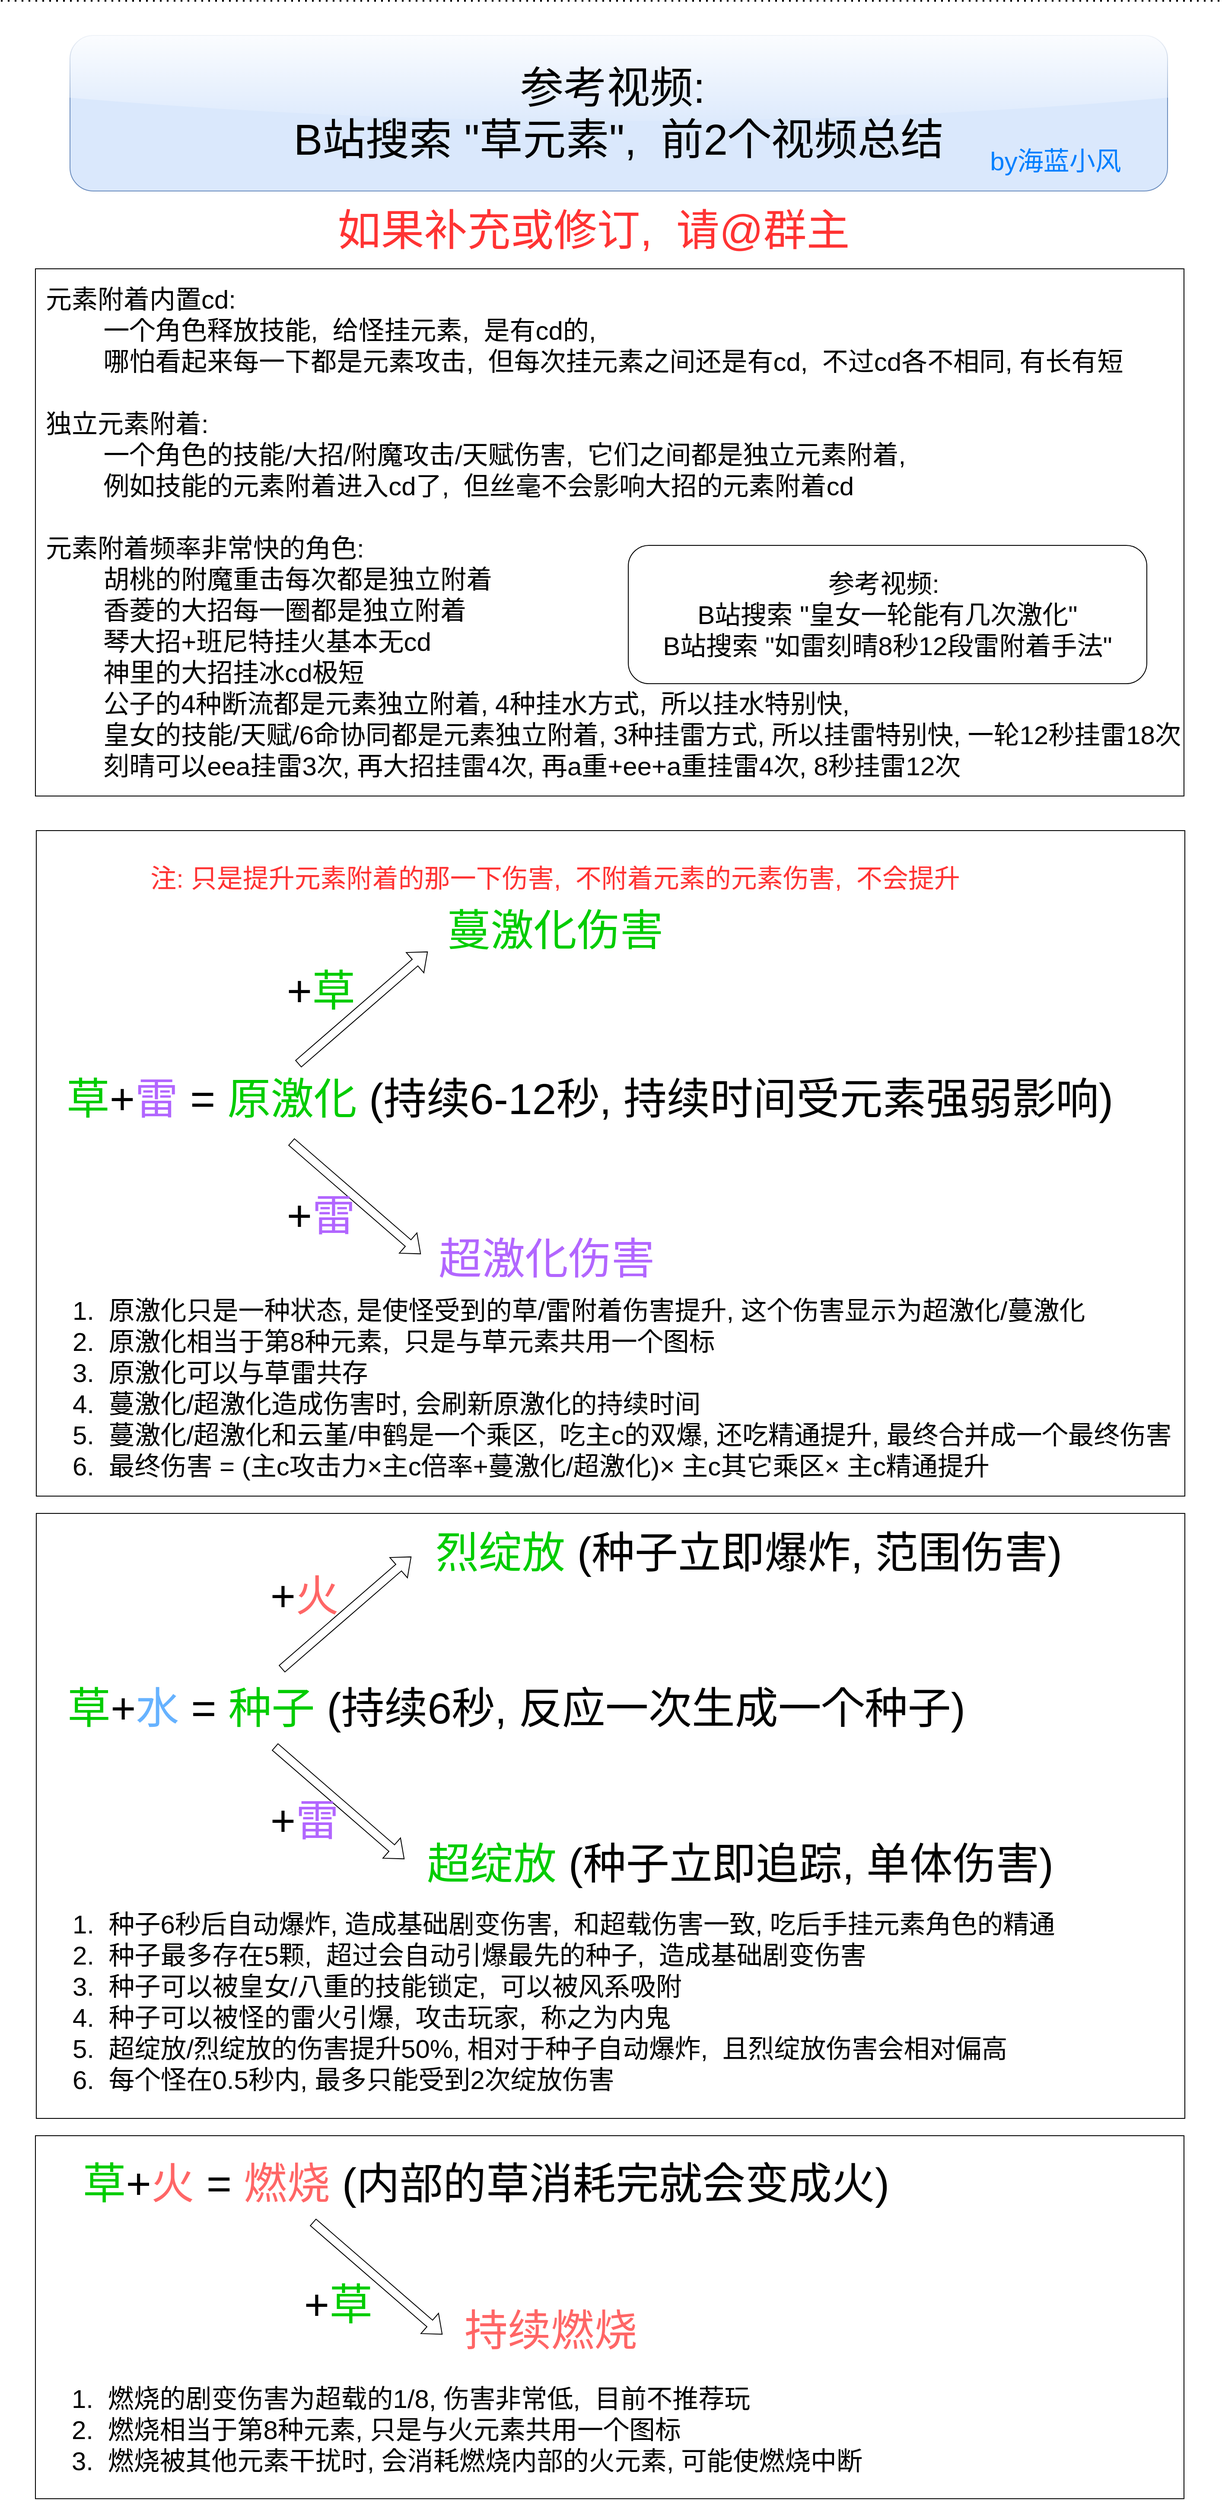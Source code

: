<mxfile version="20.2.7" type="device"><diagram id="p3_lyUWCaLk_xucmwMXU" name="第 1 页"><mxGraphModel dx="2991" dy="2709" grid="1" gridSize="10" guides="1" tooltips="1" connect="1" arrows="1" fold="1" page="1" pageScale="1" pageWidth="827" pageHeight="1169" math="0" shadow="0"><root><mxCell id="0"/><mxCell id="1" parent="0"/><mxCell id="HO7UqpR_PtB5aa837XPM-49" value="" style="rounded=0;whiteSpace=wrap;html=1;fontSize=30;fontColor=#000000;" parent="1" vertex="1"><mxGeometry x="-130" y="-340" width="1329" height="610" as="geometry"/></mxCell><mxCell id="HO7UqpR_PtB5aa837XPM-43" value="" style="rounded=0;whiteSpace=wrap;html=1;fontSize=30;fontColor=#000000;" parent="1" vertex="1"><mxGeometry x="-129" y="310" width="1329" height="770" as="geometry"/></mxCell><mxCell id="HO7UqpR_PtB5aa837XPM-42" value="" style="rounded=0;whiteSpace=wrap;html=1;fontSize=30;fontColor=#000000;" parent="1" vertex="1"><mxGeometry x="-129" y="1100" width="1329" height="700" as="geometry"/></mxCell><mxCell id="HO7UqpR_PtB5aa837XPM-41" value="" style="rounded=0;whiteSpace=wrap;html=1;fontSize=30;fontColor=#000000;" parent="1" vertex="1"><mxGeometry x="-130" y="1820" width="1329" height="420" as="geometry"/></mxCell><mxCell id="HO7UqpR_PtB5aa837XPM-1" value="&lt;font color=&quot;#00cc00&quot;&gt;草&lt;/font&gt;+&lt;font color=&quot;#b266ff&quot;&gt;雷&lt;/font&gt; = &lt;font color=&quot;#00cc00&quot;&gt;原激化&lt;/font&gt; (持续6-12秒, 持续时间受元素强弱影响)" style="text;html=1;align=center;verticalAlign=middle;resizable=0;points=[];autosize=1;strokeColor=none;fillColor=none;fontSize=50;" parent="1" vertex="1"><mxGeometry x="-104" y="585" width="1230" height="70" as="geometry"/></mxCell><mxCell id="HO7UqpR_PtB5aa837XPM-10" value="" style="shape=flexArrow;endArrow=classic;html=1;rounded=0;fontSize=50;" parent="1" edge="1"><mxGeometry width="50" height="50" relative="1" as="geometry"><mxPoint x="174" y="580" as="sourcePoint"/><mxPoint x="324" y="450" as="targetPoint"/></mxGeometry></mxCell><mxCell id="HO7UqpR_PtB5aa837XPM-11" value="+&lt;font color=&quot;#00cc00&quot;&gt;草&lt;/font&gt;" style="text;html=1;align=center;verticalAlign=middle;resizable=0;points=[];autosize=1;strokeColor=none;fillColor=none;fontSize=50;" parent="1" vertex="1"><mxGeometry x="150" y="460" width="100" height="70" as="geometry"/></mxCell><mxCell id="HO7UqpR_PtB5aa837XPM-12" value="&lt;font color=&quot;#00cc00&quot;&gt;蔓激化伤害&lt;/font&gt;" style="text;html=1;align=center;verticalAlign=middle;resizable=0;points=[];autosize=1;strokeColor=none;fillColor=none;fontSize=50;" parent="1" vertex="1"><mxGeometry x="336" y="390" width="270" height="70" as="geometry"/></mxCell><mxCell id="HO7UqpR_PtB5aa837XPM-13" value="" style="shape=flexArrow;endArrow=classic;html=1;rounded=0;fontSize=50;" parent="1" edge="1"><mxGeometry width="50" height="50" relative="1" as="geometry"><mxPoint x="166" y="670" as="sourcePoint"/><mxPoint x="316" y="800" as="targetPoint"/></mxGeometry></mxCell><mxCell id="HO7UqpR_PtB5aa837XPM-14" value="+&lt;font color=&quot;#b266ff&quot;&gt;雷&lt;/font&gt;" style="text;html=1;align=center;verticalAlign=middle;resizable=0;points=[];autosize=1;strokeColor=none;fillColor=none;fontSize=50;" parent="1" vertex="1"><mxGeometry x="150" y="720" width="100" height="70" as="geometry"/></mxCell><mxCell id="HO7UqpR_PtB5aa837XPM-15" value="&lt;font color=&quot;#b266ff&quot;&gt;超激化伤害&lt;/font&gt;" style="text;html=1;align=center;verticalAlign=middle;resizable=0;points=[];autosize=1;strokeColor=none;fillColor=none;fontSize=50;" parent="1" vertex="1"><mxGeometry x="326" y="770" width="270" height="70" as="geometry"/></mxCell><mxCell id="HO7UqpR_PtB5aa837XPM-16" value="&lt;font style=&quot;&quot;&gt;1.&amp;nbsp; 原激化只是一种状态, 是使怪受到的草/雷附着伤害提升, 这个伤害显示为超激化/蔓激化&lt;br&gt;2.&amp;nbsp; 原激化相当于第8种元素,&amp;nbsp; 只是与草元素共用一个图标&lt;br&gt;3.&amp;nbsp; 原激化可以与草雷共存&lt;br&gt;&lt;/font&gt;&lt;div style=&quot;&quot;&gt;&lt;span style=&quot;background-color: initial;&quot;&gt;4.&amp;nbsp; 蔓激化/超激化造成伤害时, 会刷新原激化的持续时间&lt;/span&gt;&lt;/div&gt;&lt;div style=&quot;&quot;&gt;&lt;span style=&quot;background-color: initial;&quot;&gt;5.&amp;nbsp; 蔓激化/超激化和云堇/申鹤是一个乘区,&amp;nbsp; 吃主c的双爆, 还吃精通提升, 最终合并成一个最终伤害&lt;/span&gt;&lt;/div&gt;&lt;div style=&quot;&quot;&gt;6.&amp;nbsp; 最终伤害 = (主c攻击力×主c倍率+蔓激化/超激化)× 主c其它乘区× 主c精通提升&lt;br&gt;&lt;/div&gt;" style="text;html=1;align=left;verticalAlign=middle;resizable=0;points=[];autosize=1;strokeColor=none;fillColor=none;fontSize=30;" parent="1" vertex="1"><mxGeometry x="-89" y="840" width="1300" height="230" as="geometry"/></mxCell><mxCell id="HO7UqpR_PtB5aa837XPM-17" value="&lt;font color=&quot;#00cc00&quot;&gt;草&lt;/font&gt;+&lt;font color=&quot;#66b2ff&quot;&gt;水&lt;/font&gt;&amp;nbsp;= &lt;font color=&quot;#00cc00&quot;&gt;种子&lt;/font&gt; (持续6秒, 反应一次生成一个种子)" style="text;html=1;align=center;verticalAlign=middle;resizable=0;points=[];autosize=1;strokeColor=none;fillColor=none;fontSize=50;" parent="1" vertex="1"><mxGeometry x="-104" y="1290" width="1060" height="70" as="geometry"/></mxCell><mxCell id="HO7UqpR_PtB5aa837XPM-18" value="&lt;font style=&quot;&quot;&gt;1.&amp;nbsp; 种子6秒后自动爆炸, 造成基础剧变伤害,&amp;nbsp; 和超载伤害一致, 吃后手挂元素角色的精通&amp;nbsp;&amp;nbsp;&lt;br&gt;2.&amp;nbsp; 种子最多存在5颗,&amp;nbsp; 超过会自动引爆最先的种子,&amp;nbsp; 造成基础剧变伤害&lt;br&gt;3.&amp;nbsp;&amp;nbsp;种子可以被皇女/八重的技能锁定,&amp;nbsp; 可以被风系吸附&lt;span style=&quot;background-color: initial;&quot;&gt;&amp;nbsp;&amp;nbsp;&lt;/span&gt;&lt;br&gt;&lt;/font&gt;4.&amp;nbsp; 种子可以被怪的雷火引爆,&amp;nbsp; 攻击玩家,&amp;nbsp; 称之为内鬼&lt;br&gt;5.&amp;nbsp;&amp;nbsp;超绽放/烈绽放的伤害提升50%, 相对于种子自动爆炸,&amp;nbsp; 且烈绽放伤害会相对偏高&lt;br&gt;6.&amp;nbsp; 每个怪在0.5秒内, 最多只能受到2次绽放伤害" style="text;html=1;align=left;verticalAlign=middle;resizable=0;points=[];autosize=1;strokeColor=none;fillColor=none;fontSize=30;" parent="1" vertex="1"><mxGeometry x="-89" y="1550" width="1180" height="230" as="geometry"/></mxCell><mxCell id="HO7UqpR_PtB5aa837XPM-23" value="" style="shape=flexArrow;endArrow=classic;html=1;rounded=0;fontSize=50;" parent="1" edge="1"><mxGeometry width="50" height="50" relative="1" as="geometry"><mxPoint x="155" y="1280" as="sourcePoint"/><mxPoint x="305" y="1150" as="targetPoint"/></mxGeometry></mxCell><mxCell id="HO7UqpR_PtB5aa837XPM-24" value="+&lt;font color=&quot;#ff6666&quot;&gt;火&lt;/font&gt;" style="text;html=1;align=center;verticalAlign=middle;resizable=0;points=[];autosize=1;strokeColor=none;fillColor=none;fontSize=50;" parent="1" vertex="1"><mxGeometry x="131" y="1160" width="100" height="70" as="geometry"/></mxCell><mxCell id="HO7UqpR_PtB5aa837XPM-25" value="" style="shape=flexArrow;endArrow=classic;html=1;rounded=0;fontSize=50;" parent="1" edge="1"><mxGeometry width="50" height="50" relative="1" as="geometry"><mxPoint x="147" y="1370" as="sourcePoint"/><mxPoint x="297" y="1500" as="targetPoint"/></mxGeometry></mxCell><mxCell id="HO7UqpR_PtB5aa837XPM-26" value="+&lt;font color=&quot;#b266ff&quot;&gt;雷&lt;/font&gt;" style="text;html=1;align=center;verticalAlign=middle;resizable=0;points=[];autosize=1;strokeColor=none;fillColor=none;fontSize=50;" parent="1" vertex="1"><mxGeometry x="131" y="1420" width="100" height="70" as="geometry"/></mxCell><mxCell id="HO7UqpR_PtB5aa837XPM-27" value="&lt;font color=&quot;#00cc00&quot;&gt;烈绽放&lt;/font&gt;&lt;font color=&quot;#000000&quot;&gt; (种子立即爆炸, 范围伤害)&lt;/font&gt;" style="text;html=1;align=center;verticalAlign=middle;resizable=0;points=[];autosize=1;strokeColor=none;fillColor=none;fontSize=50;fontColor=#FF6666;" parent="1" vertex="1"><mxGeometry x="320" y="1110" width="750" height="70" as="geometry"/></mxCell><mxCell id="HO7UqpR_PtB5aa837XPM-28" value="&lt;font&gt;超绽放 &lt;font color=&quot;#000000&quot;&gt;(种子立即追踪, 单体伤害)&lt;/font&gt;&lt;/font&gt;" style="text;html=1;align=center;verticalAlign=middle;resizable=0;points=[];autosize=1;strokeColor=none;fillColor=none;fontSize=50;fontColor=#00CC00;" parent="1" vertex="1"><mxGeometry x="310" y="1470" width="750" height="70" as="geometry"/></mxCell><mxCell id="HO7UqpR_PtB5aa837XPM-30" value="&lt;font color=&quot;#ff3333&quot;&gt;注: 只是提升元素附着的那一下伤害,&amp;nbsp; 不附着元素的元素伤害,&amp;nbsp; 不会提升&lt;/font&gt;" style="text;html=1;align=center;verticalAlign=middle;resizable=0;points=[];autosize=1;strokeColor=none;fillColor=none;fontSize=30;fontColor=#00CC00;" parent="1" vertex="1"><mxGeometry x="-9" y="340" width="960" height="50" as="geometry"/></mxCell><mxCell id="HO7UqpR_PtB5aa837XPM-32" value="&lt;font color=&quot;#00cc00&quot;&gt;草&lt;/font&gt;+&lt;font color=&quot;#ff6666&quot;&gt;火&lt;/font&gt;&amp;nbsp;=&amp;nbsp;&lt;span style=&quot;color: rgb(255, 102, 102);&quot;&gt;燃烧&amp;nbsp;&lt;/span&gt;(内部的草消耗完就会变成火)" style="text;html=1;align=center;verticalAlign=middle;resizable=0;points=[];autosize=1;strokeColor=none;fillColor=none;fontSize=50;" parent="1" vertex="1"><mxGeometry x="-89" y="1840" width="960" height="70" as="geometry"/></mxCell><mxCell id="HO7UqpR_PtB5aa837XPM-35" value="" style="shape=flexArrow;endArrow=classic;html=1;rounded=0;fontSize=50;" parent="1" edge="1"><mxGeometry width="50" height="50" relative="1" as="geometry"><mxPoint x="191" y="1920" as="sourcePoint"/><mxPoint x="341" y="2050" as="targetPoint"/></mxGeometry></mxCell><mxCell id="HO7UqpR_PtB5aa837XPM-36" value="+&lt;span style=&quot;color: rgb(0, 204, 0);&quot;&gt;草&lt;/span&gt;" style="text;html=1;align=center;verticalAlign=middle;resizable=0;points=[];autosize=1;strokeColor=none;fillColor=none;fontSize=50;fontColor=default;" parent="1" vertex="1"><mxGeometry x="170" y="1980" width="100" height="70" as="geometry"/></mxCell><mxCell id="HO7UqpR_PtB5aa837XPM-38" value="&lt;font&gt;持续燃烧&lt;/font&gt;" style="text;html=1;align=center;verticalAlign=middle;resizable=0;points=[];autosize=1;strokeColor=none;fillColor=none;fontSize=50;fontColor=#FF6666;" parent="1" vertex="1"><mxGeometry x="356" y="2010" width="220" height="70" as="geometry"/></mxCell><mxCell id="HO7UqpR_PtB5aa837XPM-40" value="&lt;div&gt;&lt;span style=&quot;background-color: initial;&quot;&gt;1.&amp;nbsp; 燃烧的剧变伤害为超载的1/8, 伤害非常低,&amp;nbsp; 目前不推荐玩&lt;/span&gt;&lt;br&gt;&lt;/div&gt;&lt;div&gt;&lt;span style=&quot;background-color: initial;&quot;&gt;2.&amp;nbsp; 燃烧相当于第8种元素, 只是与火元素共用一个图标&lt;/span&gt;&lt;/div&gt;3.&amp;nbsp; 燃烧被其他元素干扰时, 会消耗燃烧内部的火元素, 可能使燃烧中断" style="text;html=1;align=left;verticalAlign=middle;resizable=0;points=[];autosize=1;strokeColor=none;fillColor=none;fontSize=30;fontColor=#000000;" parent="1" vertex="1"><mxGeometry x="-90" y="2100" width="940" height="120" as="geometry"/></mxCell><mxCell id="HO7UqpR_PtB5aa837XPM-46" value="&lt;div&gt;元素附着内置cd:&amp;nbsp; &amp;nbsp;&lt;/div&gt;&lt;div&gt;&lt;span style=&quot;white-space: pre;&quot;&gt;&#9;&lt;/span&gt;一个角色释放技能,&amp;nbsp; 给怪挂元素,&amp;nbsp; 是有cd的,&amp;nbsp;&lt;/div&gt;&lt;div&gt;&lt;span style=&quot;white-space: pre;&quot;&gt;&#9;&lt;/span&gt;哪怕看起来每一下都是元素攻击,&amp;nbsp; 但每次挂元素之间还是有cd,&amp;nbsp; 不过cd各不相同, 有长有短&lt;/div&gt;&lt;div&gt;&lt;br&gt;&lt;/div&gt;&lt;div&gt;独立元素附着:&amp;nbsp;&amp;nbsp;&lt;/div&gt;&lt;div&gt;&lt;span style=&quot;white-space: pre;&quot;&gt;&#9;&lt;/span&gt;一个角色的技能/大招/附魔攻击/天赋伤害,&amp;nbsp; 它们之间都是独立元素附着,&amp;nbsp;&lt;/div&gt;&lt;div&gt;&lt;span style=&quot;white-space: pre;&quot;&gt;&#9;&lt;/span&gt;例如技能的元素附着进入cd了,&amp;nbsp; 但丝毫不会影响大招的元素附着cd&lt;/div&gt;&lt;div&gt;&lt;br&gt;&lt;/div&gt;&lt;div&gt;元素附着频率非常快的角色:&amp;nbsp;&amp;nbsp;&lt;/div&gt;&lt;div&gt;&lt;span style=&quot;&quot;&gt;&#9;&lt;/span&gt;&lt;span style=&quot;white-space: pre;&quot;&gt;&#9;&lt;/span&gt;胡桃的附魔重击每次都是独立附着&lt;/div&gt;&lt;div&gt;&lt;span style=&quot;&quot;&gt;&#9;&lt;/span&gt;&lt;span style=&quot;white-space: pre;&quot;&gt;&#9;&lt;/span&gt;香菱的大招每一圈都是独立附着&lt;/div&gt;&lt;div&gt;&lt;span style=&quot;&quot;&gt;&#9;&lt;/span&gt;&lt;span style=&quot;white-space: pre;&quot;&gt;&#9;&lt;/span&gt;琴大招+班尼特挂火基本无cd&lt;/div&gt;&lt;div&gt;&lt;span style=&quot;&quot;&gt;&#9;&lt;/span&gt;&lt;span style=&quot;white-space: pre;&quot;&gt;&#9;&lt;/span&gt;神里的大招挂冰cd极短&lt;/div&gt;&lt;div&gt;&lt;span style=&quot;&quot;&gt;&#9;&lt;/span&gt;&lt;span style=&quot;white-space: pre;&quot;&gt;&#9;&lt;/span&gt;公子的4种断流都是元素独立附着, 4种挂水方式,&amp;nbsp; 所以挂水特别快,&amp;nbsp;&amp;nbsp;&lt;/div&gt;&lt;div&gt;&lt;span style=&quot;&quot;&gt;&#9;&lt;/span&gt;&lt;span style=&quot;white-space: pre;&quot;&gt;&#9;&lt;/span&gt;皇女的技能/天赋/6命协同都是元素独立附着, 3种挂雷方式, 所以挂雷特别快, 一轮12秒挂雷18次&amp;nbsp;&lt;/div&gt;&lt;div&gt;&lt;span style=&quot;&quot;&gt;&#9;&lt;/span&gt;&lt;span style=&quot;white-space: pre;&quot;&gt;&#9;&lt;/span&gt;刻晴可以eea挂雷3次, 再大招挂雷4次, 再a重+ee+a重挂雷4次, 8秒挂雷12次&amp;nbsp; &amp;nbsp; &amp;nbsp; &amp;nbsp; &amp;nbsp; &amp;nbsp; &amp;nbsp; &amp;nbsp; &amp;nbsp; &amp;nbsp; &amp;nbsp; &amp;nbsp; &amp;nbsp; &amp;nbsp; &amp;nbsp; &amp;nbsp; &amp;nbsp;&lt;/div&gt;" style="text;html=1;align=left;verticalAlign=middle;resizable=0;points=[];autosize=1;strokeColor=none;fillColor=none;fontSize=30;fontColor=#000000;" parent="1" vertex="1"><mxGeometry x="-120" y="-330" width="1360" height="590" as="geometry"/></mxCell><mxCell id="HO7UqpR_PtB5aa837XPM-47" value="&lt;div&gt;参考视频:&amp;nbsp;&lt;/div&gt;&lt;div&gt;B站搜索 &quot;皇女一轮能有几次激化&quot;&lt;/div&gt;&lt;div&gt;B站搜索 &quot;如雷刻晴8秒12段雷附着手法&quot;&lt;/div&gt;" style="rounded=1;whiteSpace=wrap;html=1;fontSize=30;fontColor=#000000;" parent="1" vertex="1"><mxGeometry x="556" y="-20" width="600" height="160" as="geometry"/></mxCell><mxCell id="HO7UqpR_PtB5aa837XPM-48" value="&lt;div style=&quot;font-size: 50px;&quot;&gt;&lt;font style=&quot;font-size: 50px;&quot;&gt;参考视频:&amp;nbsp;&lt;/font&gt;&lt;/div&gt;&lt;div style=&quot;font-size: 50px;&quot;&gt;&lt;font style=&quot;font-size: 50px;&quot;&gt;&amp;nbsp; &amp;nbsp; &amp;nbsp; &amp;nbsp; &amp;nbsp; &amp;nbsp; B站搜索 &quot;草元素&quot;,&amp;nbsp; 前2个视频总结&amp;nbsp; &amp;nbsp; &amp;nbsp; &amp;nbsp; &amp;nbsp; &amp;nbsp;&amp;nbsp;&lt;/font&gt;&lt;/div&gt;" style="rounded=1;whiteSpace=wrap;html=1;fontSize=30;glass=1;fillColor=#dae8fc;strokeColor=#6c8ebf;" parent="1" vertex="1"><mxGeometry x="-90" y="-610" width="1270" height="180" as="geometry"/></mxCell><mxCell id="HO7UqpR_PtB5aa837XPM-50" value="&lt;font color=&quot;#ff3333&quot;&gt;如果补充或修订,&amp;nbsp; 请@群主&lt;/font&gt;" style="text;html=1;strokeColor=none;fillColor=none;align=center;verticalAlign=middle;whiteSpace=wrap;rounded=0;glass=1;fontSize=50;fontColor=#000000;" parent="1" vertex="1"><mxGeometry x="96" y="-400" width="840" height="30" as="geometry"/></mxCell><mxCell id="HO7UqpR_PtB5aa837XPM-51" value="&lt;font color=&quot;#007fff&quot; style=&quot;font-size: 30px;&quot;&gt;by海蓝小风&lt;/font&gt;" style="text;html=1;align=center;verticalAlign=middle;resizable=0;points=[];autosize=1;strokeColor=none;fillColor=none;fontSize=30;fontColor=#FF3333;" parent="1" vertex="1"><mxGeometry x="960" y="-490" width="180" height="50" as="geometry"/></mxCell><mxCell id="HO7UqpR_PtB5aa837XPM-53" value="" style="endArrow=none;dashed=1;html=1;dashPattern=1 3;strokeWidth=2;rounded=0;fontSize=30;fontColor=#007FFF;" parent="1" edge="1"><mxGeometry width="50" height="50" relative="1" as="geometry"><mxPoint x="-170" y="-650" as="sourcePoint"/><mxPoint x="1240" y="-650" as="targetPoint"/></mxGeometry></mxCell></root></mxGraphModel></diagram></mxfile>